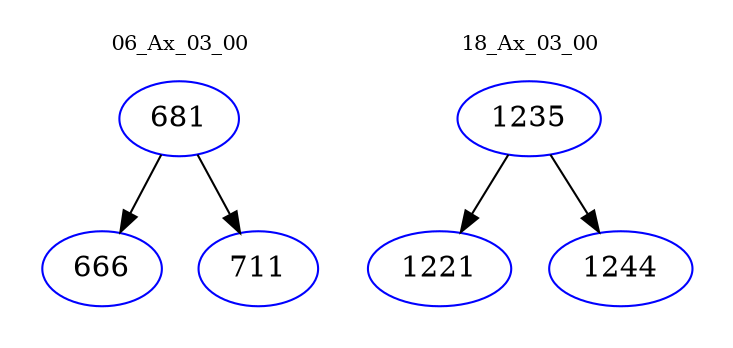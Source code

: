 digraph{
subgraph cluster_0 {
color = white
label = "06_Ax_03_00";
fontsize=10;
T0_681 [label="681", color="blue"]
T0_681 -> T0_666 [color="black"]
T0_666 [label="666", color="blue"]
T0_681 -> T0_711 [color="black"]
T0_711 [label="711", color="blue"]
}
subgraph cluster_1 {
color = white
label = "18_Ax_03_00";
fontsize=10;
T1_1235 [label="1235", color="blue"]
T1_1235 -> T1_1221 [color="black"]
T1_1221 [label="1221", color="blue"]
T1_1235 -> T1_1244 [color="black"]
T1_1244 [label="1244", color="blue"]
}
}
